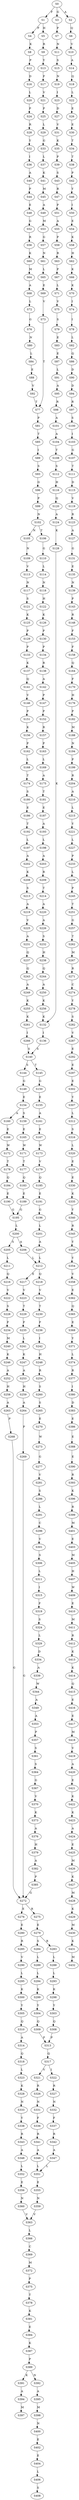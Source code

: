strict digraph  {
	S0 -> S1 [ label = F ];
	S0 -> S2 [ label = A ];
	S0 -> S3 [ label = G ];
	S1 -> S4 [ label = P ];
	S1 -> S5 [ label = H ];
	S2 -> S6 [ label = Q ];
	S3 -> S7 [ label = P ];
	S4 -> S8 [ label = K ];
	S5 -> S9 [ label = R ];
	S6 -> S10 [ label = V ];
	S7 -> S11 [ label = N ];
	S8 -> S12 [ label = P ];
	S9 -> S13 [ label = Y ];
	S10 -> S14 [ label = A ];
	S11 -> S15 [ label = S ];
	S12 -> S16 [ label = D ];
	S13 -> S17 [ label = F ];
	S14 -> S18 [ label = Q ];
	S15 -> S19 [ label = N ];
	S16 -> S20 [ label = L ];
	S17 -> S21 [ label = V ];
	S18 -> S22 [ label = L ];
	S19 -> S23 [ label = I ];
	S20 -> S24 [ label = P ];
	S21 -> S25 [ label = P ];
	S22 -> S26 [ label = E ];
	S23 -> S27 [ label = D ];
	S24 -> S28 [ label = R ];
	S25 -> S29 [ label = L ];
	S26 -> S30 [ label = E ];
	S27 -> S31 [ label = V ];
	S28 -> S32 [ label = Y ];
	S29 -> S33 [ label = G ];
	S30 -> S34 [ label = T ];
	S31 -> S35 [ label = K ];
	S32 -> S36 [ label = I ];
	S33 -> S37 [ label = L ];
	S34 -> S38 [ label = T ];
	S35 -> S39 [ label = P ];
	S36 -> S40 [ label = A ];
	S37 -> S41 [ label = K ];
	S38 -> S42 [ label = P ];
	S39 -> S43 [ label = S ];
	S40 -> S44 [ label = P ];
	S41 -> S45 [ label = M ];
	S42 -> S46 [ label = Y ];
	S43 -> S47 [ label = R ];
	S44 -> S48 [ label = E ];
	S45 -> S49 [ label = A ];
	S46 -> S50 [ label = I ];
	S47 -> S51 [ label = P ];
	S48 -> S52 [ label = G ];
	S49 -> S53 [ label = M ];
	S50 -> S54 [ label = E ];
	S51 -> S55 [ label = A ];
	S52 -> S56 [ label = R ];
	S53 -> S57 [ label = G ];
	S54 -> S58 [ label = K ];
	S55 -> S59 [ label = P ];
	S56 -> S60 [ label = K ];
	S57 -> S61 [ label = N ];
	S58 -> S62 [ label = H ];
	S59 -> S63 [ label = R ];
	S60 -> S64 [ label = M ];
	S61 -> S65 [ label = L ];
	S62 -> S66 [ label = K ];
	S63 -> S67 [ label = P ];
	S64 -> S68 [ label = A ];
	S65 -> S69 [ label = E ];
	S66 -> S70 [ label = K ];
	S67 -> S71 [ label = L ];
	S68 -> S72 [ label = L ];
	S69 -> S73 [ label = V ];
	S70 -> S74 [ label = I ];
	S71 -> S75 [ label = V ];
	S72 -> S76 [ label = G ];
	S73 -> S77 [ label = T ];
	S74 -> S78 [ label = I ];
	S75 -> S79 [ label = S ];
	S76 -> S80 [ label = N ];
	S77 -> S81 [ label = P ];
	S78 -> S82 [ label = L ];
	S79 -> S83 [ label = E ];
	S80 -> S84 [ label = L ];
	S81 -> S85 [ label = T ];
	S82 -> S86 [ label = Q ];
	S83 -> S87 [ label = E ];
	S84 -> S88 [ label = E ];
	S85 -> S89 [ label = I ];
	S86 -> S90 [ label = D ];
	S87 -> S91 [ label = L ];
	S88 -> S92 [ label = V ];
	S89 -> S93 [ label = S ];
	S90 -> S94 [ label = D ];
	S91 -> S95 [ label = A ];
	S92 -> S77 [ label = T ];
	S93 -> S96 [ label = G ];
	S94 -> S97 [ label = R ];
	S95 -> S98 [ label = R ];
	S96 -> S99 [ label = P ];
	S97 -> S100 [ label = S ];
	S98 -> S101 [ label = A ];
	S99 -> S102 [ label = N ];
	S100 -> S103 [ label = I ];
	S101 -> S104 [ label = A ];
	S102 -> S105 [ label = N ];
	S102 -> S106 [ label = T ];
	S103 -> S107 [ label = G ];
	S104 -> S108 [ label = T ];
	S105 -> S109 [ label = N ];
	S106 -> S110 [ label = G ];
	S107 -> S111 [ label = T ];
	S108 -> S112 [ label = S ];
	S109 -> S113 [ label = V ];
	S110 -> S114 [ label = L ];
	S111 -> S115 [ label = D ];
	S112 -> S116 [ label = H ];
	S113 -> S117 [ label = N ];
	S114 -> S118 [ label = N ];
	S115 -> S119 [ label = V ];
	S116 -> S120 [ label = Q ];
	S117 -> S121 [ label = S ];
	S118 -> S122 [ label = H ];
	S119 -> S123 [ label = R ];
	S120 -> S124 [ label = A ];
	S121 -> S125 [ label = K ];
	S122 -> S126 [ label = K ];
	S123 -> S127 [ label = A ];
	S124 -> S128 [ label = K ];
	S125 -> S129 [ label = P ];
	S126 -> S130 [ label = P ];
	S127 -> S131 [ label = G ];
	S128 -> S132 [ label = K ];
	S129 -> S133 [ label = P ];
	S130 -> S134 [ label = P ];
	S131 -> S135 [ label = E ];
	S132 -> S136 [ label = I ];
	S133 -> S137 [ label = K ];
	S134 -> S138 [ label = R ];
	S135 -> S139 [ label = N ];
	S136 -> S140 [ label = S ];
	S137 -> S141 [ label = Q ];
	S138 -> S142 [ label = A ];
	S139 -> S143 [ label = P ];
	S140 -> S144 [ label = S ];
	S140 -> S145 [ label = T ];
	S141 -> S146 [ label = V ];
	S142 -> S147 [ label = P ];
	S143 -> S148 [ label = R ];
	S144 -> S149 [ label = G ];
	S145 -> S150 [ label = G ];
	S146 -> S151 [ label = P ];
	S147 -> S152 [ label = P ];
	S148 -> S153 [ label = F ];
	S149 -> S154 [ label = E ];
	S150 -> S155 [ label = E ];
	S151 -> S156 [ label = K ];
	S152 -> S157 [ label = R ];
	S153 -> S158 [ label = F ];
	S154 -> S159 [ label = S ];
	S154 -> S160 [ label = A ];
	S155 -> S161 [ label = A ];
	S156 -> S162 [ label = P ];
	S157 -> S163 [ label = P ];
	S158 -> S164 [ label = Q ];
	S159 -> S165 [ label = E ];
	S160 -> S166 [ label = E ];
	S161 -> S167 [ label = E ];
	S162 -> S168 [ label = L ];
	S163 -> S169 [ label = L ];
	S164 -> S170 [ label = F ];
	S165 -> S171 [ label = W ];
	S166 -> S172 [ label = W ];
	S167 -> S173 [ label = W ];
	S168 -> S174 [ label = T ];
	S169 -> S175 [ label = A ];
	S170 -> S176 [ label = H ];
	S171 -> S177 [ label = T ];
	S172 -> S178 [ label = T ];
	S173 -> S179 [ label = V ];
	S174 -> S180 [ label = S ];
	S175 -> S181 [ label = T ];
	S176 -> S182 [ label = P ];
	S177 -> S183 [ label = Q ];
	S178 -> S184 [ label = Q ];
	S179 -> S185 [ label = Q ];
	S180 -> S186 [ label = E ];
	S181 -> S187 [ label = E ];
	S182 -> S188 [ label = M ];
	S183 -> S189 [ label = E ];
	S184 -> S190 [ label = E ];
	S185 -> S191 [ label = E ];
	S186 -> S192 [ label = T ];
	S187 -> S193 [ label = A ];
	S188 -> S194 [ label = N ];
	S189 -> S195 [ label = G ];
	S190 -> S195 [ label = G ];
	S191 -> S196 [ label = G ];
	S192 -> S197 [ label = L ];
	S193 -> S198 [ label = L ];
	S194 -> S199 [ label = P ];
	S195 -> S200 [ label = L ];
	S196 -> S201 [ label = L ];
	S197 -> S202 [ label = A ];
	S198 -> S203 [ label = A ];
	S199 -> S204 [ label = R ];
	S200 -> S205 [ label = S ];
	S200 -> S206 [ label = A ];
	S201 -> S207 [ label = A ];
	S202 -> S208 [ label = K ];
	S203 -> S209 [ label = R ];
	S204 -> S210 [ label = A ];
	S205 -> S211 [ label = L ];
	S206 -> S212 [ label = L ];
	S207 -> S212 [ label = L ];
	S208 -> S213 [ label = S ];
	S209 -> S214 [ label = T ];
	S210 -> S215 [ label = L ];
	S211 -> S216 [ label = Q ];
	S212 -> S217 [ label = E ];
	S212 -> S218 [ label = Q ];
	S213 -> S219 [ label = A ];
	S214 -> S220 [ label = A ];
	S215 -> S221 [ label = Y ];
	S216 -> S222 [ label = V ];
	S217 -> S223 [ label = V ];
	S218 -> S224 [ label = V ];
	S219 -> S225 [ label = V ];
	S220 -> S226 [ label = A ];
	S221 -> S227 [ label = L ];
	S222 -> S228 [ label = S ];
	S223 -> S229 [ label = T ];
	S224 -> S230 [ label = T ];
	S225 -> S231 [ label = A ];
	S226 -> S232 [ label = S ];
	S227 -> S233 [ label = P ];
	S228 -> S234 [ label = F ];
	S229 -> S235 [ label = F ];
	S230 -> S236 [ label = F ];
	S231 -> S237 [ label = Q ];
	S232 -> S238 [ label = H ];
	S233 -> S239 [ label = L ];
	S234 -> S240 [ label = M ];
	S235 -> S241 [ label = L ];
	S236 -> S242 [ label = I ];
	S237 -> S243 [ label = Q ];
	S238 -> S244 [ label = Q ];
	S239 -> S245 [ label = P ];
	S240 -> S246 [ label = K ];
	S241 -> S247 [ label = K ];
	S242 -> S248 [ label = H ];
	S243 -> S249 [ label = A ];
	S244 -> S250 [ label = A ];
	S245 -> S251 [ label = T ];
	S246 -> S252 [ label = A ];
	S247 -> S253 [ label = A ];
	S248 -> S254 [ label = R ];
	S249 -> S255 [ label = K ];
	S250 -> S256 [ label = K ];
	S251 -> S257 [ label = G ];
	S252 -> S258 [ label = H ];
	S253 -> S259 [ label = H ];
	S254 -> S260 [ label = S ];
	S255 -> S261 [ label = K ];
	S256 -> S132 [ label = K ];
	S257 -> S262 [ label = T ];
	S258 -> S263 [ label = A ];
	S259 -> S264 [ label = A ];
	S260 -> S265 [ label = S ];
	S261 -> S266 [ label = I ];
	S262 -> S267 [ label = M ];
	S263 -> S268 [ label = P ];
	S264 -> S269 [ label = P ];
	S265 -> S270 [ label = E ];
	S266 -> S140 [ label = S ];
	S267 -> S271 [ label = R ];
	S268 -> S272 [ label = G ];
	S269 -> S272 [ label = G ];
	S270 -> S273 [ label = W ];
	S271 -> S274 [ label = C ];
	S272 -> S275 [ label = R ];
	S272 -> S276 [ label = E ];
	S273 -> S277 [ label = G ];
	S274 -> S278 [ label = Y ];
	S275 -> S279 [ label = E ];
	S276 -> S280 [ label = E ];
	S277 -> S281 [ label = V ];
	S278 -> S282 [ label = S ];
	S279 -> S283 [ label = R ];
	S279 -> S284 [ label = S ];
	S280 -> S285 [ label = R ];
	S281 -> S286 [ label = S ];
	S282 -> S287 [ label = V ];
	S283 -> S288 [ label = L ];
	S284 -> S289 [ label = L ];
	S285 -> S290 [ label = V ];
	S286 -> S291 [ label = L ];
	S287 -> S292 [ label = E ];
	S288 -> S293 [ label = L ];
	S289 -> S294 [ label = L ];
	S290 -> S295 [ label = L ];
	S291 -> S296 [ label = C ];
	S292 -> S297 [ label = E ];
	S293 -> S298 [ label = K ];
	S294 -> S299 [ label = K ];
	S295 -> S300 [ label = K ];
	S296 -> S301 [ label = V ];
	S297 -> S302 [ label = E ];
	S298 -> S303 [ label = Y ];
	S299 -> S304 [ label = Y ];
	S300 -> S305 [ label = Y ];
	S301 -> S306 [ label = S ];
	S302 -> S307 [ label = Y ];
	S303 -> S308 [ label = Q ];
	S304 -> S309 [ label = Q ];
	S305 -> S310 [ label = Q ];
	S306 -> S311 [ label = L ];
	S307 -> S312 [ label = L ];
	S308 -> S313 [ label = P ];
	S309 -> S313 [ label = P ];
	S310 -> S314 [ label = A ];
	S311 -> S315 [ label = I ];
	S312 -> S316 [ label = S ];
	S313 -> S317 [ label = Q ];
	S314 -> S318 [ label = Q ];
	S315 -> S319 [ label = F ];
	S316 -> S320 [ label = L ];
	S317 -> S321 [ label = V ];
	S317 -> S322 [ label = I ];
	S318 -> S323 [ label = L ];
	S319 -> S324 [ label = S ];
	S320 -> S325 [ label = E ];
	S321 -> S326 [ label = R ];
	S322 -> S327 [ label = R ];
	S323 -> S328 [ label = K ];
	S324 -> S329 [ label = L ];
	S325 -> S330 [ label = E ];
	S326 -> S331 [ label = N ];
	S327 -> S332 [ label = N ];
	S328 -> S333 [ label = N ];
	S329 -> S334 [ label = D ];
	S330 -> S335 [ label = K ];
	S331 -> S336 [ label = F ];
	S332 -> S337 [ label = F ];
	S333 -> S338 [ label = Y ];
	S334 -> S339 [ label = A ];
	S335 -> S340 [ label = Y ];
	S336 -> S341 [ label = R ];
	S337 -> S342 [ label = R ];
	S338 -> S343 [ label = R ];
	S339 -> S344 [ label = W ];
	S340 -> S345 [ label = R ];
	S341 -> S346 [ label = A ];
	S342 -> S347 [ label = A ];
	S343 -> S348 [ label = A ];
	S344 -> S349 [ label = A ];
	S345 -> S350 [ label = Y ];
	S346 -> S351 [ label = L ];
	S347 -> S351 [ label = L ];
	S348 -> S352 [ label = L ];
	S349 -> S353 [ label = A ];
	S350 -> S354 [ label = Y ];
	S351 -> S355 [ label = E ];
	S352 -> S356 [ label = E ];
	S353 -> S357 [ label = P ];
	S354 -> S358 [ label = V ];
	S355 -> S359 [ label = N ];
	S356 -> S360 [ label = N ];
	S357 -> S361 [ label = S ];
	S358 -> S362 [ label = E ];
	S359 -> S363 [ label = V ];
	S360 -> S363 [ label = V ];
	S361 -> S364 [ label = S ];
	S362 -> S365 [ label = Q ];
	S363 -> S366 [ label = L ];
	S364 -> S367 [ label = G ];
	S365 -> S368 [ label = E ];
	S366 -> S369 [ label = C ];
	S367 -> S370 [ label = V ];
	S368 -> S371 [ label = Y ];
	S369 -> S372 [ label = M ];
	S370 -> S373 [ label = K ];
	S371 -> S374 [ label = L ];
	S372 -> S375 [ label = P ];
	S373 -> S376 [ label = A ];
	S374 -> S377 [ label = R ];
	S375 -> S378 [ label = T ];
	S376 -> S379 [ label = H ];
	S377 -> S380 [ label = I ];
	S378 -> S381 [ label = K ];
	S379 -> S382 [ label = A ];
	S380 -> S383 [ label = D ];
	S381 -> S384 [ label = E ];
	S382 -> S385 [ label = P ];
	S383 -> S386 [ label = E ];
	S384 -> S387 [ label = K ];
	S385 -> S272 [ label = G ];
	S386 -> S388 [ label = E ];
	S387 -> S389 [ label = P ];
	S388 -> S390 [ label = E ];
	S389 -> S391 [ label = K ];
	S389 -> S392 [ label = N ];
	S390 -> S393 [ label = R ];
	S391 -> S394 [ label = A ];
	S392 -> S395 [ label = A ];
	S393 -> S396 [ label = K ];
	S394 -> S397 [ label = M ];
	S395 -> S398 [ label = M ];
	S396 -> S399 [ label = R ];
	S398 -> S400 [ label = N ];
	S399 -> S401 [ label = M ];
	S400 -> S402 [ label = E ];
	S401 -> S403 [ label = E ];
	S402 -> S404 [ label = E ];
	S403 -> S405 [ label = M ];
	S404 -> S406 [ label = L ];
	S405 -> S407 [ label = H ];
	S406 -> S408 [ label = S ];
	S407 -> S409 [ label = W ];
	S409 -> S410 [ label = E ];
	S410 -> S411 [ label = M ];
	S411 -> S412 [ label = R ];
	S412 -> S413 [ label = K ];
	S413 -> S414 [ label = K ];
	S414 -> S415 [ label = Q ];
	S415 -> S416 [ label = E ];
	S416 -> S417 [ label = E ];
	S417 -> S418 [ label = M ];
	S418 -> S419 [ label = V ];
	S419 -> S420 [ label = A ];
	S420 -> S421 [ label = E ];
	S421 -> S422 [ label = K ];
	S422 -> S423 [ label = K ];
	S423 -> S424 [ label = A ];
	S424 -> S425 [ label = E ];
	S425 -> S426 [ label = M ];
	S426 -> S427 [ label = K ];
	S427 -> S428 [ label = M ];
	S428 -> S429 [ label = K ];
	S429 -> S430 [ label = M ];
	S430 -> S431 [ label = K ];
	S431 -> S432 [ label = M ];
}
